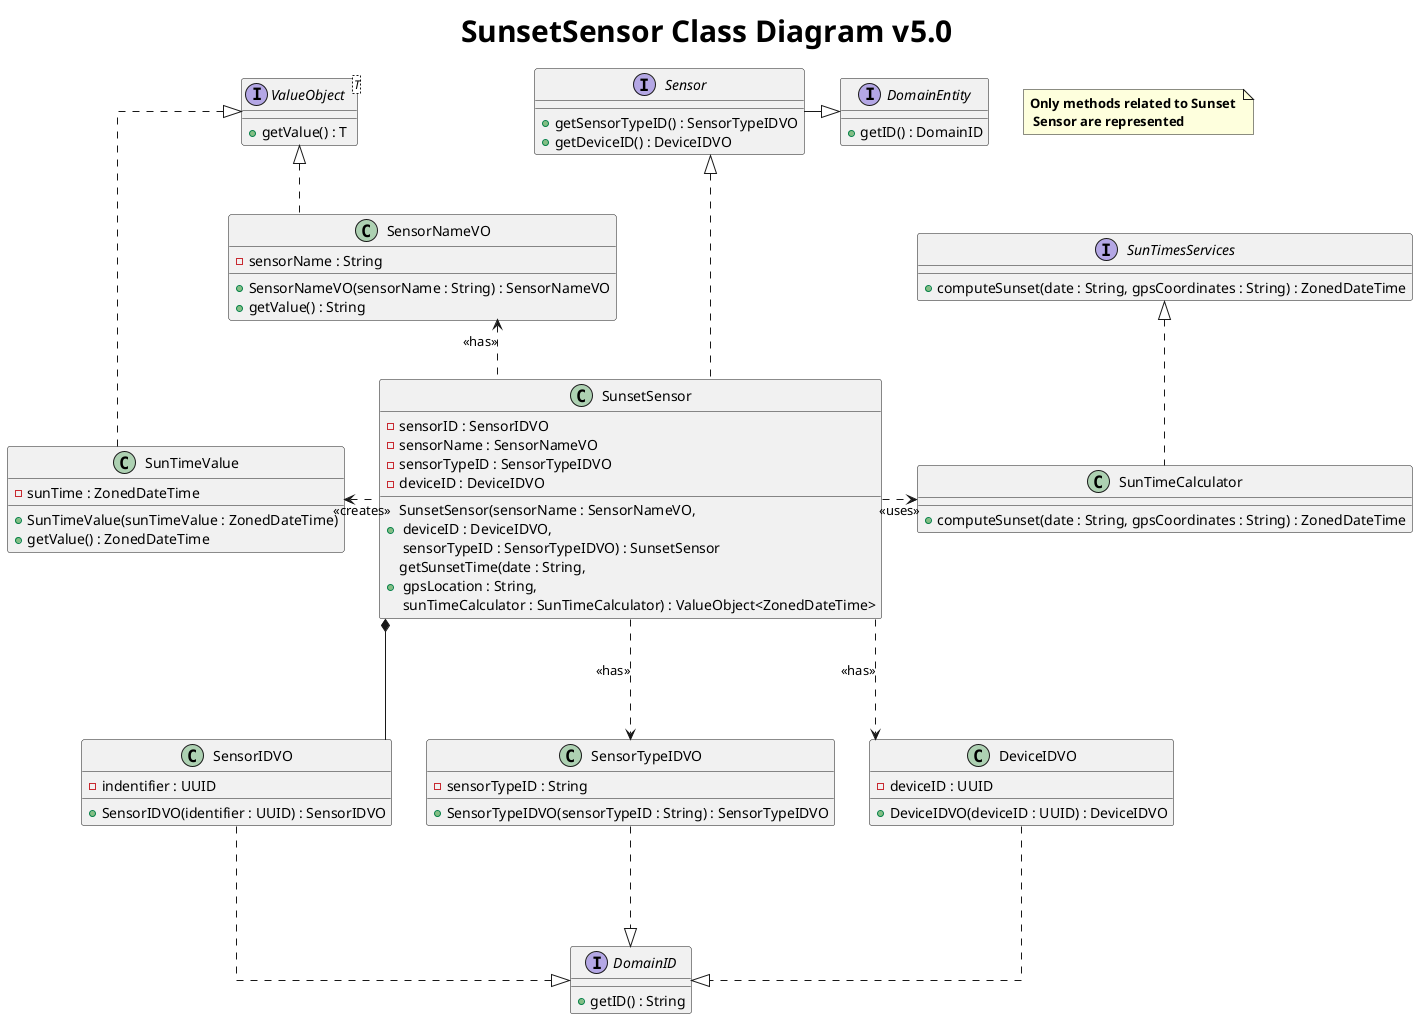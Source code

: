 @startuml
title <size: 30> SunsetSensor Class Diagram v5.0

note "<b>Only methods related to Sunset \n<b> Sensor are represented" as 1

skinparam linetype ortho

interface Sensor {
    + getSensorTypeID() : SensorTypeIDVO
    + getDeviceID() : DeviceIDVO
}

class SensorIDVO {
    - indentifier : UUID
    + SensorIDVO(identifier : UUID) : SensorIDVO
}

class SensorNameVO {
    - sensorName : String
    + SensorNameVO(sensorName : String) : SensorNameVO
    + getValue() : String
}

class SensorTypeIDVO {
    - sensorTypeID : String
    + SensorTypeIDVO(sensorTypeID : String) : SensorTypeIDVO
}

class DeviceIDVO {
    - deviceID : UUID
    + DeviceIDVO(deviceID : UUID) : DeviceIDVO
}

interface DomainID {
    + getID() : String
}

interface ValueObject<T> {
    + getValue() : T
}

class SunsetSensor {
    - sensorID : SensorIDVO
    - sensorName : SensorNameVO
    - sensorTypeID : SensorTypeIDVO
    - deviceID : DeviceIDVO
    + SunsetSensor(sensorName : SensorNameVO,\n deviceID : DeviceIDVO,\n sensorTypeID : SensorTypeIDVO) : SunsetSensor
    + getSunsetTime(date : String,\n gpsLocation : String,\n sunTimeCalculator : SunTimeCalculator) : ValueObject<ZonedDateTime>
}

class SunTimeValue {
    - sunTime : ZonedDateTime
    + SunTimeValue(sunTimeValue : ZonedDateTime)
    + getValue() : ZonedDateTime
}

class SunTimeCalculator {
    + computeSunset(date : String, gpsCoordinates : String) : ZonedDateTime
}

interface DomainEntity{
    + getID() : DomainID
}

interface SunTimesServices {
+ computeSunset(date : String, gpsCoordinates : String) : ZonedDateTime
}

SunsetSensor *---down SensorIDVO
SunsetSensor -down..> SensorTypeIDVO : <<has>>
SunsetSensor -down..> DeviceIDVO : <<has>>
SunsetSensor -left..> SensorNameVO : <<has>>
SensorIDVO -down..|> DomainID
SensorTypeIDVO -down..|> DomainID
DeviceIDVO -down..|> DomainID
SensorNameVO -left..|> ValueObject
SunTimeValue -up..|> ValueObject
SunsetSensor -left..> SunTimeValue : <<creates>>
SunsetSensor -right..> SunTimeCalculator : <<uses>>
SunsetSensor -up..|> Sensor
Sensor -right--|>DomainEntity
SunTimeCalculator -up.|> SunTimesServices

@enduml